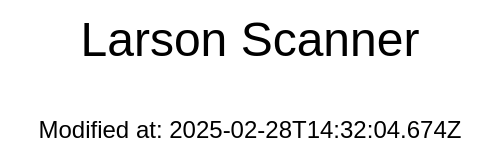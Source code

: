 <?xml version="1.0" encoding="UTF-8"?>
<mxfile>
  <diagram id="larson-scanner" name="Larson Scanner">
    <mxGraphModel dx="1422" dy="798" grid="1" gridSize="10" guides="1" tooltips="1" connect="1" arrows="1" fold="1" page="1" pageScale="1" pageWidth="850" pageHeight="1100">
      <root>
        <mxCell id="0" />
        <mxCell id="1" parent="0" />
        <mxCell id="2" value="Larson Scanner" style="text;html=1;strokeColor=none;fillColor=none;align=center;verticalAlign=middle;whiteSpace=wrap;rounded=0;fontSize=24;" vertex="1" parent="1">
          <mxGeometry x="325" y="20" width="200" height="40" as="geometry" />
        </mxCell>
        <mxCell id="3" value="Modified at: 2025-02-28T14:32:04.674Z" style="text;html=1;strokeColor=none;fillColor=none;align=center;verticalAlign=middle;whiteSpace=wrap;rounded=0;" vertex="1" parent="1">
          <mxGeometry x="300" y="70" width="250" height="30" as="geometry" />
        </mxCell>
      </root>
    </mxGraphModel>
  </diagram>
</mxfile>